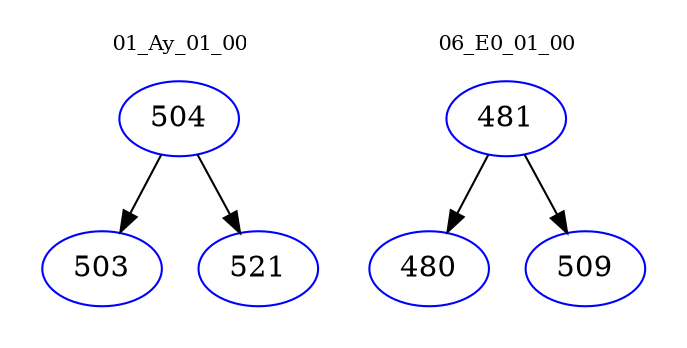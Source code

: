 digraph{
subgraph cluster_0 {
color = white
label = "01_Ay_01_00";
fontsize=10;
T0_504 [label="504", color="blue"]
T0_504 -> T0_503 [color="black"]
T0_503 [label="503", color="blue"]
T0_504 -> T0_521 [color="black"]
T0_521 [label="521", color="blue"]
}
subgraph cluster_1 {
color = white
label = "06_E0_01_00";
fontsize=10;
T1_481 [label="481", color="blue"]
T1_481 -> T1_480 [color="black"]
T1_480 [label="480", color="blue"]
T1_481 -> T1_509 [color="black"]
T1_509 [label="509", color="blue"]
}
}

